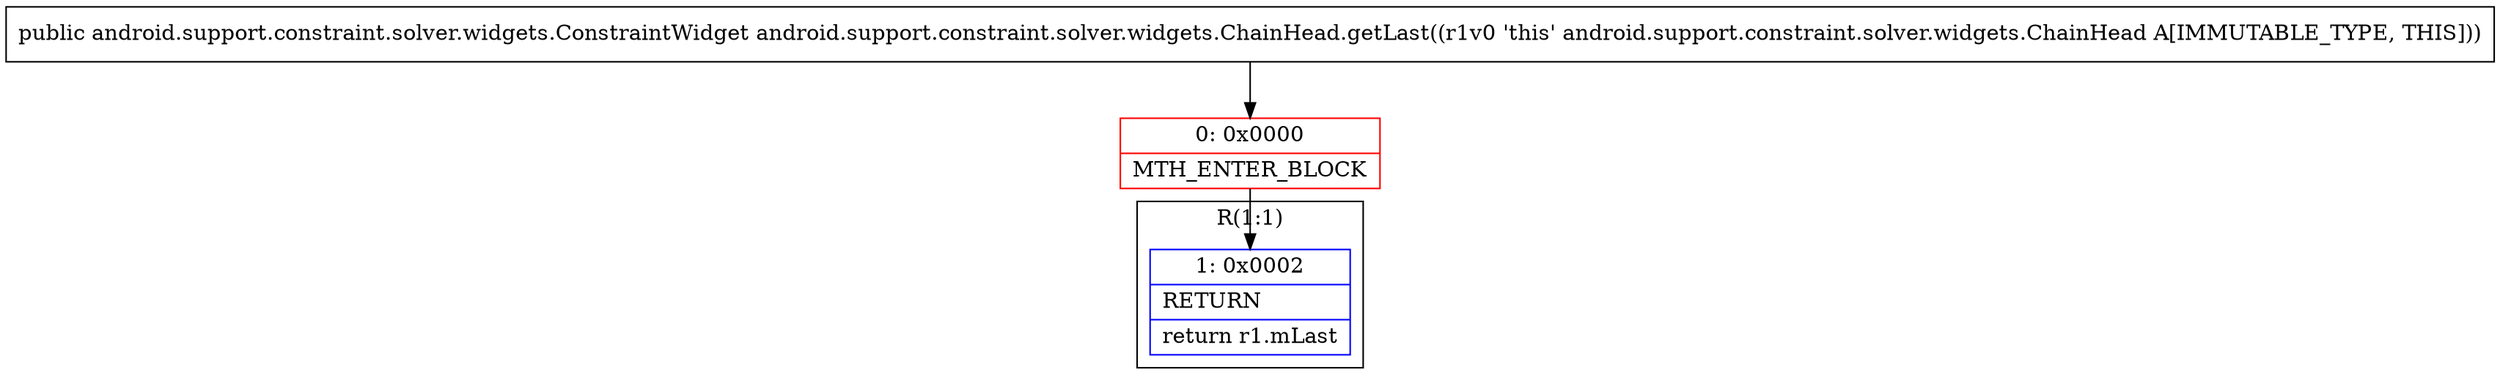 digraph "CFG forandroid.support.constraint.solver.widgets.ChainHead.getLast()Landroid\/support\/constraint\/solver\/widgets\/ConstraintWidget;" {
subgraph cluster_Region_1710298941 {
label = "R(1:1)";
node [shape=record,color=blue];
Node_1 [shape=record,label="{1\:\ 0x0002|RETURN\l|return r1.mLast\l}"];
}
Node_0 [shape=record,color=red,label="{0\:\ 0x0000|MTH_ENTER_BLOCK\l}"];
MethodNode[shape=record,label="{public android.support.constraint.solver.widgets.ConstraintWidget android.support.constraint.solver.widgets.ChainHead.getLast((r1v0 'this' android.support.constraint.solver.widgets.ChainHead A[IMMUTABLE_TYPE, THIS])) }"];
MethodNode -> Node_0;
Node_0 -> Node_1;
}

